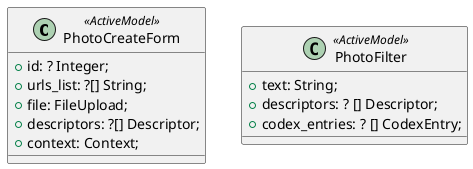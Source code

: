 @startuml DataTransfer

class PhotoCreateForm <<ActiveModel>> {
    + id: ? Integer;
    + urls_list: ?[] String;
    + file: FileUpload;
    + descriptors: ?[] Descriptor; 
    + context: Context;
} 

class PhotoFilter <<ActiveModel>> {
    + text: String;
    + descriptors: ? [] Descriptor;
    + codex_entries: ? [] CodexEntry;   
} 

@enduml


